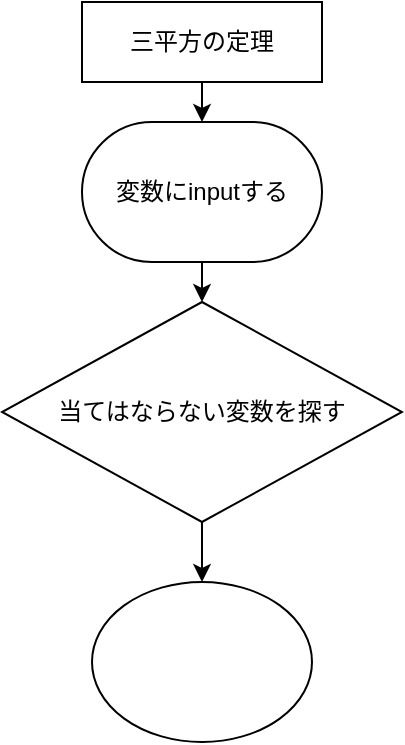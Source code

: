 <mxfile>
    <diagram id="h3toyyUdMjjLkXLr2f9R" name="ページ1">
        <mxGraphModel dx="685" dy="274" grid="1" gridSize="10" guides="1" tooltips="1" connect="1" arrows="1" fold="1" page="1" pageScale="1" pageWidth="827" pageHeight="1169" math="0" shadow="0">
            <root>
                <mxCell id="0"/>
                <mxCell id="1" parent="0"/>
                <mxCell id="9" value="" style="edgeStyle=none;html=1;" parent="1" source="2" target="3" edge="1">
                    <mxGeometry relative="1" as="geometry"/>
                </mxCell>
                <mxCell id="2" value="三平方の定理" style="whiteSpace=wrap;html=1;" parent="1" vertex="1">
                    <mxGeometry x="250" y="50" width="120" height="40" as="geometry"/>
                </mxCell>
                <mxCell id="10" style="edgeStyle=none;html=1;entryX=0.5;entryY=0;entryDx=0;entryDy=0;" parent="1" source="3" target="7" edge="1">
                    <mxGeometry relative="1" as="geometry"/>
                </mxCell>
                <mxCell id="3" value="変数にinputする" style="rounded=1;whiteSpace=wrap;html=1;arcSize=50;" parent="1" vertex="1">
                    <mxGeometry x="250" y="110" width="120" height="70" as="geometry"/>
                </mxCell>
                <mxCell id="28" style="edgeStyle=none;html=1;entryX=0.5;entryY=0;entryDx=0;entryDy=0;" edge="1" parent="1" source="7" target="27">
                    <mxGeometry relative="1" as="geometry"/>
                </mxCell>
                <mxCell id="7" value="当てはならない変数を探す" style="rhombus;whiteSpace=wrap;html=1;" parent="1" vertex="1">
                    <mxGeometry x="210" y="200" width="200" height="110" as="geometry"/>
                </mxCell>
                <mxCell id="27" value="" style="ellipse;whiteSpace=wrap;html=1;" vertex="1" parent="1">
                    <mxGeometry x="255" y="340" width="110" height="80" as="geometry"/>
                </mxCell>
            </root>
        </mxGraphModel>
    </diagram>
</mxfile>